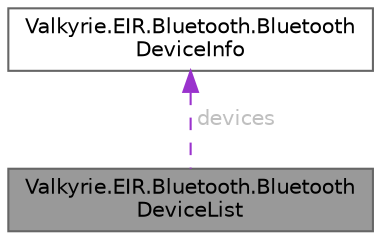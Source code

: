 digraph "Valkyrie.EIR.Bluetooth.BluetoothDeviceList"
{
 // LATEX_PDF_SIZE
  bgcolor="transparent";
  edge [fontname=Helvetica,fontsize=10,labelfontname=Helvetica,labelfontsize=10];
  node [fontname=Helvetica,fontsize=10,shape=box,height=0.2,width=0.4];
  Node1 [id="Node000001",label="Valkyrie.EIR.Bluetooth.Bluetooth\lDeviceList",height=0.2,width=0.4,color="gray40", fillcolor="grey60", style="filled", fontcolor="black",tooltip="Defines a list of devices returned from the Bluetooth scan method."];
  Node2 -> Node1 [id="edge1_Node000001_Node000002",dir="back",color="darkorchid3",style="dashed",tooltip=" ",label=" devices",fontcolor="grey" ];
  Node2 [id="Node000002",label="Valkyrie.EIR.Bluetooth.Bluetooth\lDeviceInfo",height=0.2,width=0.4,color="gray40", fillcolor="white", style="filled",URL="$db/d2b/class_valkyrie_1_1_e_i_r_1_1_bluetooth_1_1_bluetooth_device_info.html",tooltip="Defines a device returned from the Bluetooth scan method."];
}
